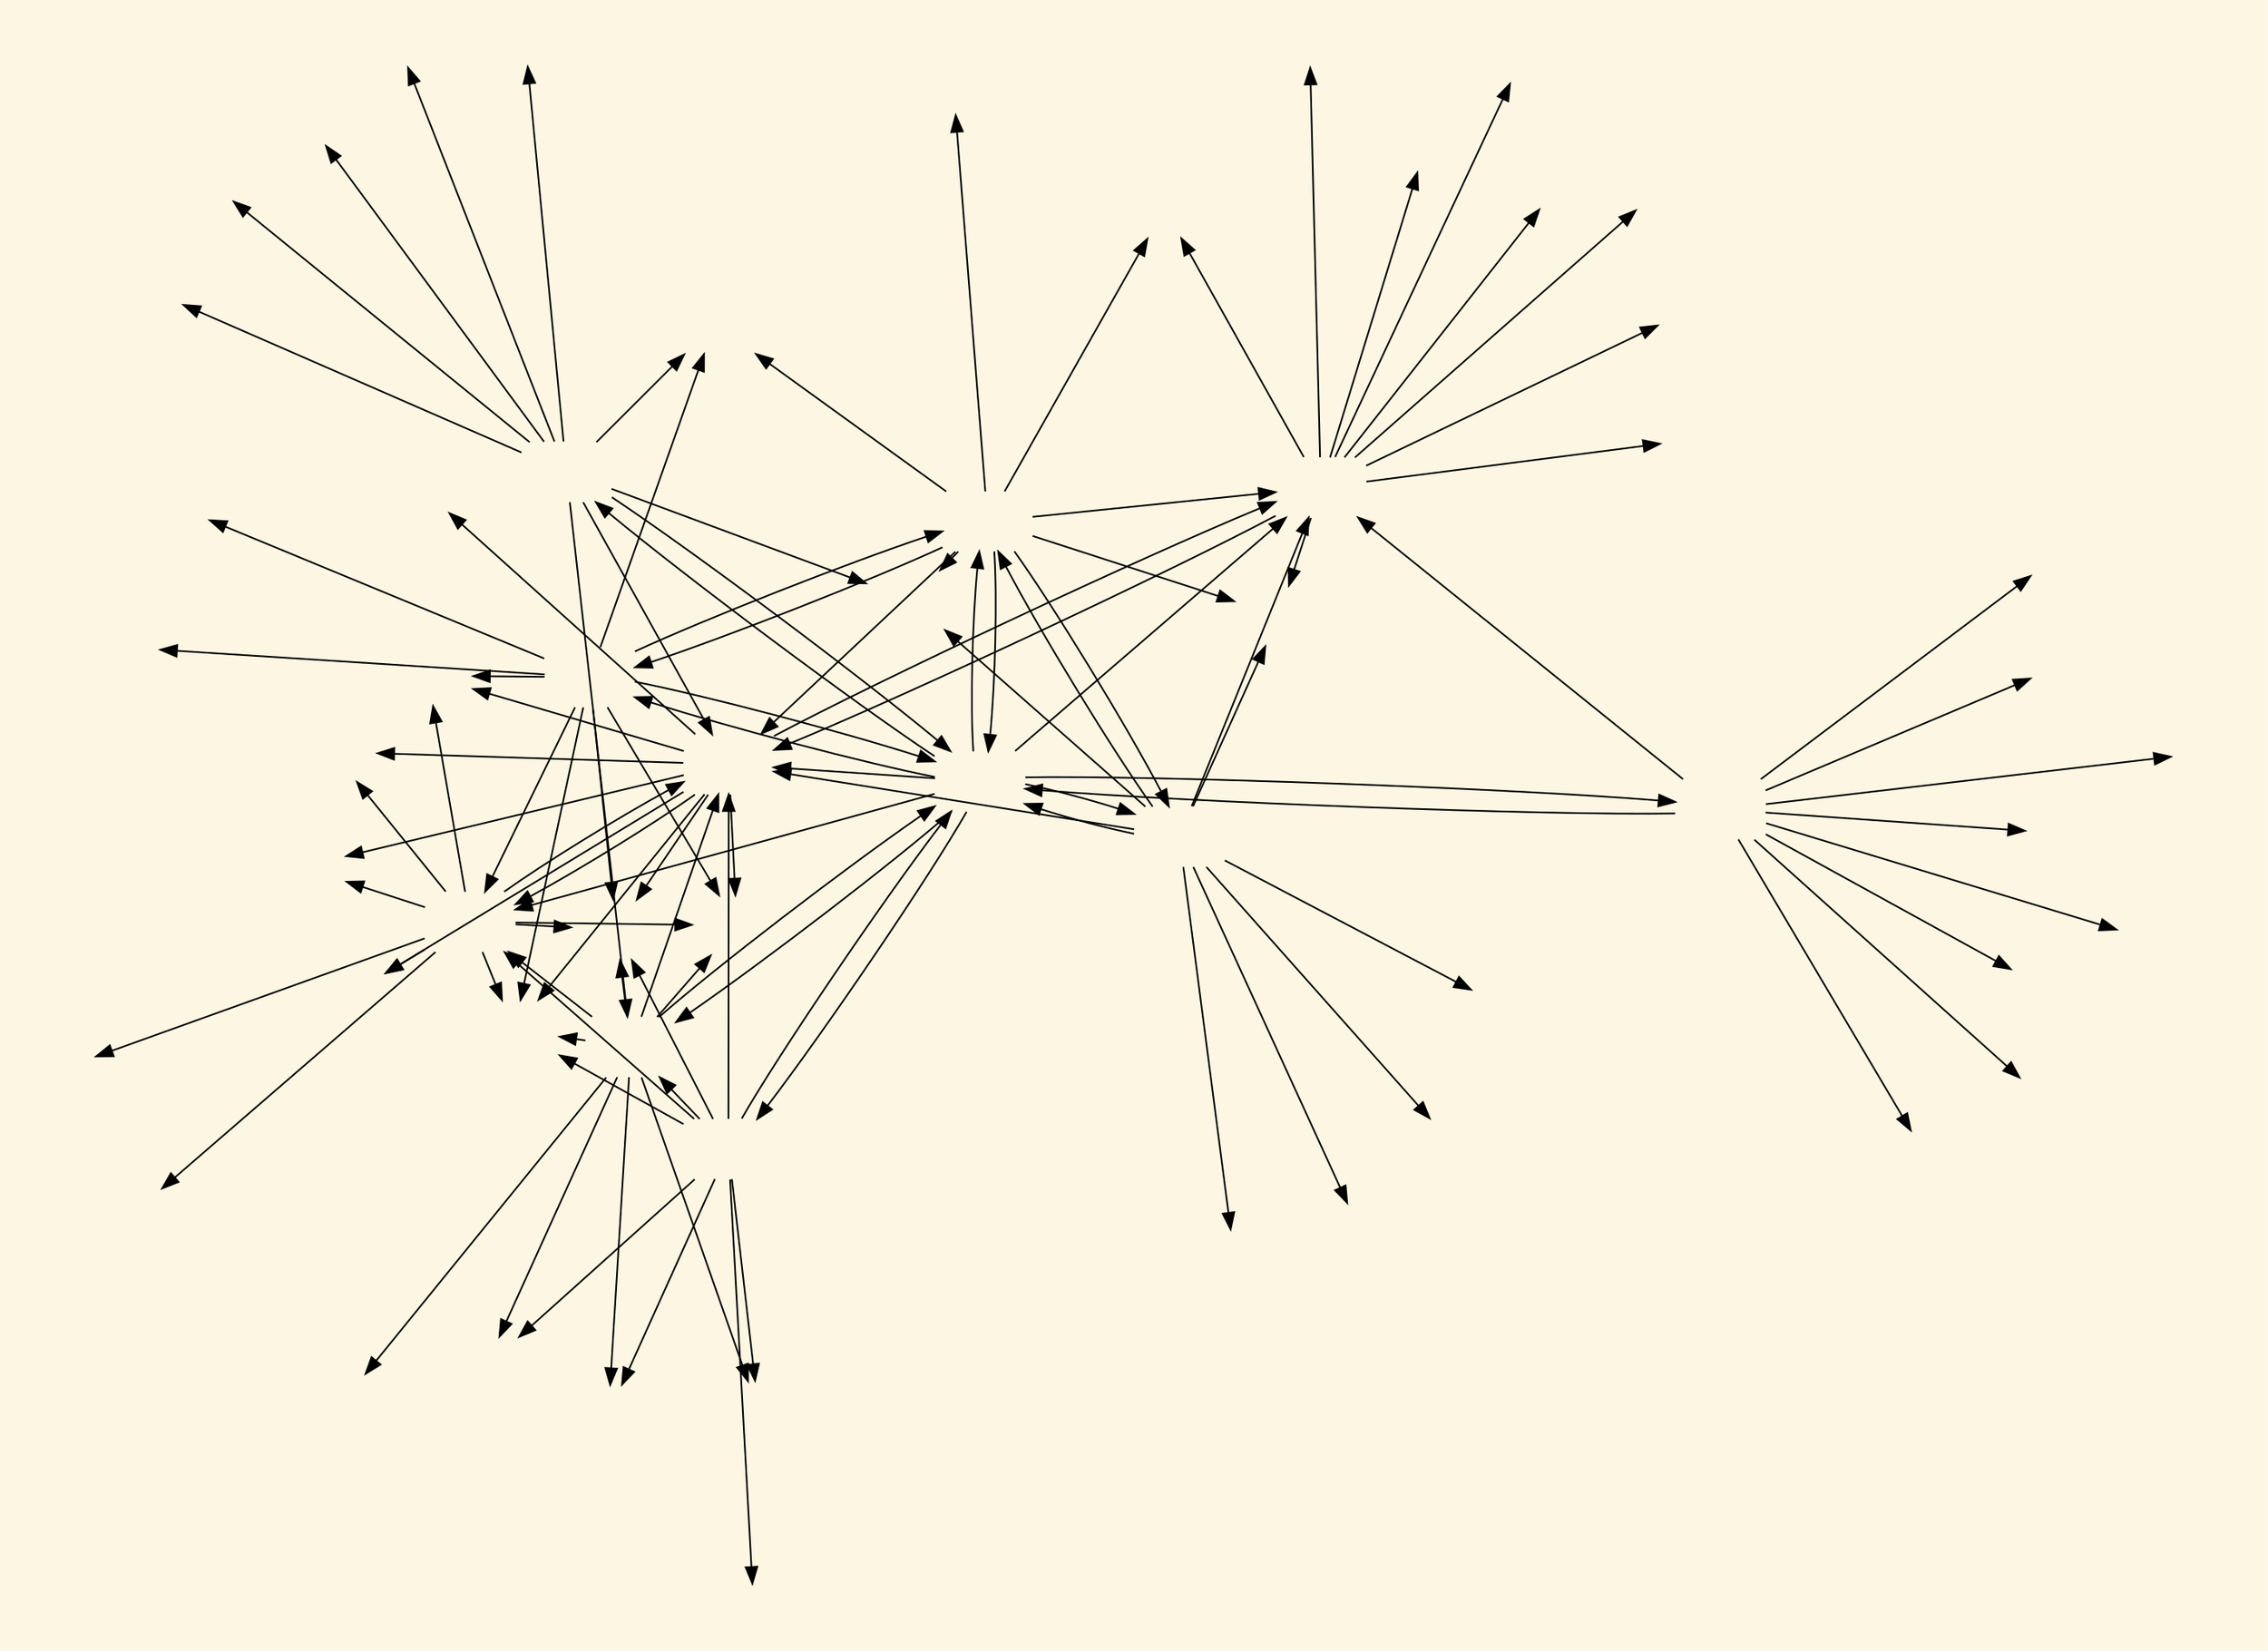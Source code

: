 digraph AmazonRelations {
  graph [
    rankdir = LR,
    layout = fdp,
    bgcolor="#fdf6e3",
  ]

  node [
    shape=none,
    label="",
  ]

  "一人を楽しむソロキャンプのすすめ 〜もう一歩先の旅に出かけよう〜"[image="images/B06XFVQHW1.jpg" URL="https://www.amazon.co.jp/%E4%B8%80%E4%BA%BA%E3%82%92%E6%A5%BD%E3%81%97%E3%82%80%E3%82%BD%E3%83%AD%E3%82%AD%E3%83%A3%E3%83%B3%E3%83%97%E3%81%AE%E3%81%99%E3%81%99%E3%82%81-%E3%80%9C%E3%82%82%E3%81%86%E4%B8%80%E6%AD%A9%E5%85%88%E3%81%AE%E6%97%85%E3%81%AB%E5%87%BA%E3%81%8B%E3%81%91%E3%82%88%E3%81%86%E3%80%9C-%E5%A0%80%E7%94%B0-%E8%B2%B4%E4%B9%8B-ebook/dp/B06XFVQHW1?SubscriptionId=AKIAJLRAJ7YLUBVRNWBA&amp;tag=namaraiicom-22&amp;linkCode=xm2&amp;camp=2025&amp;creative=165953&amp;creativeASIN=B06XFVQHW1"];
"１００％ムックシリーズ はじめてのキャンプ for Beginners"[image="images/B07BDGP848.jpg" URL="https://www.amazon.co.jp/%EF%BC%91%EF%BC%90%EF%BC%90%EF%BC%85%E3%83%A0%E3%83%83%E3%82%AF%E3%82%B7%E3%83%AA%E3%83%BC%E3%82%BA-%E3%81%AF%E3%81%98%E3%82%81%E3%81%A6%E3%81%AE%E3%82%AD%E3%83%A3%E3%83%B3%E3%83%97-Beginners-%E6%99%8B%E9%81%8A%E8%88%8E-ebook/dp/B07BDGP848?SubscriptionId=AKIAJLRAJ7YLUBVRNWBA&amp;tag=namaraiicom-22&amp;linkCode=xm2&amp;camp=2025&amp;creative=165953&amp;creativeASIN=B07BDGP848"];
"キャンプの基本がすべてわかる本[雑誌] エイ出版社のアウトドアムック"[image="images/B00QTAKRIA.jpg" URL="https://www.amazon.co.jp/%E3%82%AD%E3%83%A3%E3%83%B3%E3%83%97%E3%81%AE%E5%9F%BA%E6%9C%AC%E3%81%8C%E3%81%99%E3%81%B9%E3%81%A6%E3%82%8F%E3%81%8B%E3%82%8B%E6%9C%AC-%E9%9B%91%E8%AA%8C-%E3%82%A8%E3%82%A4%E5%87%BA%E7%89%88%E7%A4%BE%E3%81%AE%E3%82%A2%E3%82%A6%E3%83%88%E3%83%89%E3%82%A2%E3%83%A0%E3%83%83%E3%82%AF-%E5%92%8C%E7%94%B0-%E7%BE%A9%E5%BC%A5-ebook/dp/B00QTAKRIA?SubscriptionId=AKIAJLRAJ7YLUBVRNWBA&amp;tag=namaraiicom-22&amp;linkCode=xm2&amp;camp=2025&amp;creative=165953&amp;creativeASIN=B00QTAKRIA"];
"ゆるキャン△ ６巻【Amazon.co.jp限定描き下ろし特典付】 (まんがタイムKRコミックス)"[image="images/B079Z26XPD.jpg" URL="https://www.amazon.co.jp/%E3%82%86%E3%82%8B%E3%82%AD%E3%83%A3%E3%83%B3%E2%96%B3-%EF%BC%96%E5%B7%BB%E3%80%90Amazon-co-jp%E9%99%90%E5%AE%9A%E6%8F%8F%E3%81%8D%E4%B8%8B%E3%82%8D%E3%81%97%E7%89%B9%E5%85%B8%E4%BB%98%E3%80%91-%E3%81%BE%E3%82%93%E3%81%8C%E3%82%BF%E3%82%A4%E3%83%A0KR%E3%82%B3%E3%83%9F%E3%83%83%E3%82%AF%E3%82%B9-%E3%81%82%EF%BD%86%E3%82%8D-ebook/dp/B079Z26XPD?SubscriptionId=AKIAJLRAJ7YLUBVRNWBA&amp;tag=namaraiicom-22&amp;linkCode=xm2&amp;camp=2025&amp;creative=165953&amp;creativeASIN=B079Z26XPD"];
"別冊PEAKS　ソロトレッキングの山道具［雑誌］ エイムック"[image="images/B06XKBS37D.jpg" URL="https://www.amazon.co.jp/%E5%88%A5%E5%86%8APEAKS-%E3%82%BD%E3%83%AD%E3%83%88%E3%83%AC%E3%83%83%E3%82%AD%E3%83%B3%E3%82%B0%E3%81%AE%E5%B1%B1%E9%81%93%E5%85%B7%EF%BC%BB%E9%9B%91%E8%AA%8C%EF%BC%BD-%E3%82%A8%E3%82%A4%E3%83%A0%E3%83%83%E3%82%AF-PEAKS-%E7%B7%A8%E9%9B%86%E9%83%A8-ebook/dp/B06XKBS37D?SubscriptionId=AKIAJLRAJ7YLUBVRNWBA&amp;tag=namaraiicom-22&amp;linkCode=xm2&amp;camp=2025&amp;creative=165953&amp;creativeASIN=B06XKBS37D"];
"CAMP LIFE Spring Issue 2018"[image="images/B07C6MKJC3.jpg" URL="https://www.amazon.co.jp/CAMP-LIFE-Spring-Issue-2018-ebook/dp/B07C6MKJC3?SubscriptionId=AKIAJLRAJ7YLUBVRNWBA&amp;tag=namaraiicom-22&amp;linkCode=xm2&amp;camp=2025&amp;creative=165953&amp;creativeASIN=B07C6MKJC3"];
"１００％ムックシリーズ はじめてのキャンプ for Beginners 2018～19"[image="images/B07BVHGTBS.jpg" URL="https://www.amazon.co.jp/%EF%BC%91%EF%BC%90%EF%BC%90%EF%BC%85%E3%83%A0%E3%83%83%E3%82%AF%E3%82%B7%E3%83%AA%E3%83%BC%E3%82%BA-%E3%81%AF%E3%81%98%E3%82%81%E3%81%A6%E3%81%AE%E3%82%AD%E3%83%A3%E3%83%B3%E3%83%97-Beginners-2018%EF%BD%9E19-%E6%99%8B%E9%81%8A%E8%88%8E-ebook/dp/B07BVHGTBS?SubscriptionId=AKIAJLRAJ7YLUBVRNWBA&amp;tag=namaraiicom-22&amp;linkCode=xm2&amp;camp=2025&amp;creative=165953&amp;creativeASIN=B07BVHGTBS"];
"バイホットドッグプレス たまには家族とはなれてソロキャンプ 2016年10/28号 [雑誌] ｂｙ　Ｈｏｔ－Ｄｏｇ　ＰＲＥＳＳ"[image="images/B01MDRCLRN.jpg" URL="https://www.amazon.co.jp/%E3%83%90%E3%82%A4%E3%83%9B%E3%83%83%E3%83%88%E3%83%89%E3%83%83%E3%82%B0%E3%83%97%E3%83%AC%E3%82%B9-%E3%81%9F%E3%81%BE%E3%81%AB%E3%81%AF%E5%AE%B6%E6%97%8F%E3%81%A8%E3%81%AF%E3%81%AA%E3%82%8C%E3%81%A6%E3%82%BD%E3%83%AD%E3%82%AD%E3%83%A3%E3%83%B3%E3%83%97-2016%E5%B9%B410-28%E5%8F%B7-%EF%BD%82%EF%BD%99-%EF%BC%A8%EF%BD%8F%EF%BD%94%EF%BC%8D%EF%BC%A4%EF%BD%8F%EF%BD%87-%EF%BC%B0%EF%BC%B2%EF%BC%A5%EF%BC%B3%EF%BC%B3-ebook/dp/B01MDRCLRN?SubscriptionId=AKIAJLRAJ7YLUBVRNWBA&amp;tag=namaraiicom-22&amp;linkCode=xm2&amp;camp=2025&amp;creative=165953&amp;creativeASIN=B01MDRCLRN"];
"CAMP LIFE Autumn Issue 2017"[image="images/B075K69XX8.jpg" URL="https://www.amazon.co.jp/CAMP-LIFE-Autumn-Issue-2017-ebook/dp/B075K69XX8?SubscriptionId=AKIAJLRAJ7YLUBVRNWBA&amp;tag=namaraiicom-22&amp;linkCode=xm2&amp;camp=2025&amp;creative=165953&amp;creativeASIN=B075K69XX8"];
"山と食欲と私　7巻 (バンチコミックス)"[image="images/B07BVFQDW4.jpg" URL="https://www.amazon.co.jp/%E5%B1%B1%E3%81%A8%E9%A3%9F%E6%AC%B2%E3%81%A8%E7%A7%81-7%E5%B7%BB-%E3%83%90%E3%83%B3%E3%83%81%E3%82%B3%E3%83%9F%E3%83%83%E3%82%AF%E3%82%B9-%E4%BF%A1%E6%BF%83%E5%B7%9D%E6%97%A5%E5%87%BA%E9%9B%84-ebook/dp/B07BVFQDW4?SubscriptionId=AKIAJLRAJ7YLUBVRNWBA&amp;tag=namaraiicom-22&amp;linkCode=xm2&amp;camp=2025&amp;creative=165953&amp;creativeASIN=B07BVFQDW4"];
"ゆるキャン△　５巻 (まんがタイムKRコミックス)"[image="images/B077QK42BP.jpg" URL="https://www.amazon.co.jp/%E3%82%86%E3%82%8B%E3%82%AD%E3%83%A3%E3%83%B3%E2%96%B3-%EF%BC%95%E5%B7%BB-%E3%81%BE%E3%82%93%E3%81%8C%E3%82%BF%E3%82%A4%E3%83%A0KR%E3%82%B3%E3%83%9F%E3%83%83%E3%82%AF%E3%82%B9-%E3%81%82%EF%BD%86%E3%82%8D-ebook/dp/B077QK42BP?SubscriptionId=AKIAJLRAJ7YLUBVRNWBA&amp;tag=namaraiicom-22&amp;linkCode=xm2&amp;camp=2025&amp;creative=165953&amp;creativeASIN=B077QK42BP"];
"ランドネ 2018年5月号 No.99［雑誌］"[image="images/B0777HFXZN.jpg" URL="https://www.amazon.co.jp/%E3%83%A9%E3%83%B3%E3%83%89%E3%83%8D-2018%E5%B9%B45%E6%9C%88%E5%8F%B7-No-99%EF%BC%BB%E9%9B%91%E8%AA%8C%EF%BC%BD-%E3%83%A9%E3%83%B3%E3%83%89%E3%83%8D%E7%B7%A8%E9%9B%86%E9%83%A8-ebook/dp/B0777HFXZN?SubscriptionId=AKIAJLRAJ7YLUBVRNWBA&amp;tag=namaraiicom-22&amp;linkCode=xm2&amp;camp=2025&amp;creative=165953&amp;creativeASIN=B0777HFXZN"];
"ガルヴィ 2018年4月号 [雑誌]"[image="images/B07B8Q9L1J.jpg" URL="https://www.amazon.co.jp/%E3%82%AC%E3%83%AB%E3%83%B4%E3%82%A3-2018%E5%B9%B44%E6%9C%88%E5%8F%B7-%E9%9B%91%E8%AA%8C-%E5%AE%9F%E6%A5%AD%E4%B9%8B%E6%97%A5%E6%9C%AC%E7%A4%BE-ebook/dp/B07B8Q9L1J?SubscriptionId=AKIAJLRAJ7YLUBVRNWBA&amp;tag=namaraiicom-22&amp;linkCode=xm2&amp;camp=2025&amp;creative=165953&amp;creativeASIN=B07B8Q9L1J"];
"ガルヴィ 2018年 2月3月合併号 [雑誌]"[image="images/B078NMCYBN.jpg" URL="https://www.amazon.co.jp/%E3%82%AC%E3%83%AB%E3%83%B4%E3%82%A3-2018%E5%B9%B4-2%E6%9C%883%E6%9C%88%E5%90%88%E4%BD%B5%E5%8F%B7-%E9%9B%91%E8%AA%8C-%E5%AE%9F%E6%A5%AD%E4%B9%8B%E6%97%A5%E6%9C%AC%E7%A4%BE-ebook/dp/B078NMCYBN?SubscriptionId=AKIAJLRAJ7YLUBVRNWBA&amp;tag=namaraiicom-22&amp;linkCode=xm2&amp;camp=2025&amp;creative=165953&amp;creativeASIN=B078NMCYBN"];
"ゆるキャン△　４巻 (まんがタイムKRコミックス)"[image="images/B0739T7ZFD.jpg" URL="https://www.amazon.co.jp/%E3%82%86%E3%82%8B%E3%82%AD%E3%83%A3%E3%83%B3%E2%96%B3-%EF%BC%94%E5%B7%BB-%E3%81%BE%E3%82%93%E3%81%8C%E3%82%BF%E3%82%A4%E3%83%A0KR%E3%82%B3%E3%83%9F%E3%83%83%E3%82%AF%E3%82%B9-%E3%81%82%EF%BD%86%E3%82%8D-ebook/dp/B0739T7ZFD?SubscriptionId=AKIAJLRAJ7YLUBVRNWBA&amp;tag=namaraiicom-22&amp;linkCode=xm2&amp;camp=2025&amp;creative=165953&amp;creativeASIN=B0739T7ZFD"];
"ゆるキャン△　２巻 (まんがタイムKRコミックス)"[image="images/B01I3CQUE6.jpg" URL="https://www.amazon.co.jp/%E3%82%86%E3%82%8B%E3%82%AD%E3%83%A3%E3%83%B3%E2%96%B3-%EF%BC%92%E5%B7%BB-%E3%81%BE%E3%82%93%E3%81%8C%E3%82%BF%E3%82%A4%E3%83%A0KR%E3%82%B3%E3%83%9F%E3%83%83%E3%82%AF%E3%82%B9-%E3%81%82%EF%BD%86%E3%82%8D-ebook/dp/B01I3CQUE6?SubscriptionId=AKIAJLRAJ7YLUBVRNWBA&amp;tag=namaraiicom-22&amp;linkCode=xm2&amp;camp=2025&amp;creative=165953&amp;creativeASIN=B01I3CQUE6"];
"ゆるキャン△　３巻 (まんがタイムKRコミックス)"[image="images/B01MR987AE.jpg" URL="https://www.amazon.co.jp/%E3%82%86%E3%82%8B%E3%82%AD%E3%83%A3%E3%83%B3%E2%96%B3-%EF%BC%93%E5%B7%BB-%E3%81%BE%E3%82%93%E3%81%8C%E3%82%BF%E3%82%A4%E3%83%A0KR%E3%82%B3%E3%83%9F%E3%83%83%E3%82%AF%E3%82%B9-%E3%81%82%EF%BD%86%E3%82%8D-ebook/dp/B01MR987AE?SubscriptionId=AKIAJLRAJ7YLUBVRNWBA&amp;tag=namaraiicom-22&amp;linkCode=xm2&amp;camp=2025&amp;creative=165953&amp;creativeASIN=B01MR987AE"];
"これで差がつくオートキャンプのワザ110 (るるぶDo!)"[image="images/B00M93HNAQ.jpg" URL="https://www.amazon.co.jp/%E3%81%93%E3%82%8C%E3%81%A7%E5%B7%AE%E3%81%8C%E3%81%A4%E3%81%8F%E3%82%AA%E3%83%BC%E3%83%88%E3%82%AD%E3%83%A3%E3%83%B3%E3%83%97%E3%81%AE%E3%83%AF%E3%82%B6110-%E3%82%8B%E3%82%8B%E3%81%B6Do-%E3%83%A9%E3%82%A4%E3%83%95%E3%83%97%E3%83%A9%E3%83%B3%E3%83%8B%E3%83%B3%E3%82%B0-ebook/dp/B00M93HNAQ?SubscriptionId=AKIAJLRAJ7YLUBVRNWBA&amp;tag=namaraiicom-22&amp;linkCode=xm2&amp;camp=2025&amp;creative=165953&amp;creativeASIN=B00M93HNAQ"];
"キャンプ for Beginners 最新版 100%ムック (MONOQLO)"[image="images/B01264W1MC.jpg" URL="https://www.amazon.co.jp/%E3%82%AD%E3%83%A3%E3%83%B3%E3%83%97-Beginners-%E6%9C%80%E6%96%B0%E7%89%88-100%25%E3%83%A0%E3%83%83%E3%82%AF-MONOQLO-ebook/dp/B01264W1MC?SubscriptionId=AKIAJLRAJ7YLUBVRNWBA&amp;tag=namaraiicom-22&amp;linkCode=xm2&amp;camp=2025&amp;creative=165953&amp;creativeASIN=B01264W1MC"];
"ゆるキャン△　１巻 (まんがタイムKRコミックス)"[image="images/B01853H0C4.jpg" URL="https://www.amazon.co.jp/%E3%82%86%E3%82%8B%E3%82%AD%E3%83%A3%E3%83%B3%E2%96%B3-%EF%BC%91%E5%B7%BB-%E3%81%BE%E3%82%93%E3%81%8C%E3%82%BF%E3%82%A4%E3%83%A0KR%E3%82%B3%E3%83%9F%E3%83%83%E3%82%AF%E3%82%B9-%E3%81%82%EF%BD%86%E3%82%8D-ebook/dp/B01853H0C4?SubscriptionId=AKIAJLRAJ7YLUBVRNWBA&amp;tag=namaraiicom-22&amp;linkCode=xm2&amp;camp=2025&amp;creative=165953&amp;creativeASIN=B01853H0C4"];
"ふらいんぐうぃっち（４） (週刊少年マガジンコミックス)"[image="images/B01CE2E1M4.jpg" URL="https://www.amazon.co.jp/%E3%81%B5%E3%82%89%E3%81%84%E3%82%93%E3%81%90%E3%81%86%E3%81%83%E3%81%A3%E3%81%A1%EF%BC%88%EF%BC%94%EF%BC%89-%E9%80%B1%E5%88%8A%E5%B0%91%E5%B9%B4%E3%83%9E%E3%82%AC%E3%82%B8%E3%83%B3%E3%82%B3%E3%83%9F%E3%83%83%E3%82%AF%E3%82%B9-%E7%9F%B3%E5%A1%9A%E5%8D%83%E5%B0%8B-ebook/dp/B01CE2E1M4?SubscriptionId=AKIAJLRAJ7YLUBVRNWBA&amp;tag=namaraiicom-22&amp;linkCode=xm2&amp;camp=2025&amp;creative=165953&amp;creativeASIN=B01CE2E1M4"];
"ふらいんぐうぃっち（５） (週刊少年マガジンコミックス)"[image="images/B01M29KN3M.jpg" URL="https://www.amazon.co.jp/%E3%81%B5%E3%82%89%E3%81%84%E3%82%93%E3%81%90%E3%81%86%E3%81%83%E3%81%A3%E3%81%A1%EF%BC%88%EF%BC%95%EF%BC%89-%E9%80%B1%E5%88%8A%E5%B0%91%E5%B9%B4%E3%83%9E%E3%82%AC%E3%82%B8%E3%83%B3%E3%82%B3%E3%83%9F%E3%83%83%E3%82%AF%E3%82%B9-%E7%9F%B3%E5%A1%9A%E5%8D%83%E5%B0%8B-ebook/dp/B01M29KN3M?SubscriptionId=AKIAJLRAJ7YLUBVRNWBA&amp;tag=namaraiicom-22&amp;linkCode=xm2&amp;camp=2025&amp;creative=165953&amp;creativeASIN=B01M29KN3M"];
"少女終末旅行　6巻（完） (バンチコミックス)"[image="images/B07B4W9ZYD.jpg" URL="https://www.amazon.co.jp/%E5%B0%91%E5%A5%B3%E7%B5%82%E6%9C%AB%E6%97%85%E8%A1%8C-6%E5%B7%BB%EF%BC%88%E5%AE%8C%EF%BC%89-%E3%83%90%E3%83%B3%E3%83%81%E3%82%B3%E3%83%9F%E3%83%83%E3%82%AF%E3%82%B9-%E3%81%A4%E3%81%8F%E3%81%BF%E3%81%9A-ebook/dp/B07B4W9ZYD?SubscriptionId=AKIAJLRAJ7YLUBVRNWBA&amp;tag=namaraiicom-22&amp;linkCode=xm2&amp;camp=2025&amp;creative=165953&amp;creativeASIN=B07B4W9ZYD"];
"ふらいんぐうぃっち（２） (週刊少年マガジンコミックス)"[image="images/B00KQCZW3M.jpg" URL="https://www.amazon.co.jp/%E3%81%B5%E3%82%89%E3%81%84%E3%82%93%E3%81%90%E3%81%86%E3%81%83%E3%81%A3%E3%81%A1%EF%BC%88%EF%BC%92%EF%BC%89-%E9%80%B1%E5%88%8A%E5%B0%91%E5%B9%B4%E3%83%9E%E3%82%AC%E3%82%B8%E3%83%B3%E3%82%B3%E3%83%9F%E3%83%83%E3%82%AF%E3%82%B9-%E7%9F%B3%E5%A1%9A%E5%8D%83%E5%B0%8B-ebook/dp/B00KQCZW3M?SubscriptionId=AKIAJLRAJ7YLUBVRNWBA&amp;tag=namaraiicom-22&amp;linkCode=xm2&amp;camp=2025&amp;creative=165953&amp;creativeASIN=B00KQCZW3M"];
"PEAKSアーカイブ ソロトレッキング［雑誌］ エイムック"[image="images/B079WRC8SJ.jpg" URL="https://www.amazon.co.jp/PEAKS%E3%82%A2%E3%83%BC%E3%82%AB%E3%82%A4%E3%83%96-%E3%82%BD%E3%83%AD%E3%83%88%E3%83%AC%E3%83%83%E3%82%AD%E3%83%B3%E3%82%B0%EF%BC%BB%E9%9B%91%E8%AA%8C%EF%BC%BD-%E3%82%A8%E3%82%A4%E3%83%A0%E3%83%83%E3%82%AF-PEAKS-%E7%B7%A8%E9%9B%86%E9%83%A8-ebook/dp/B079WRC8SJ?SubscriptionId=AKIAJLRAJ7YLUBVRNWBA&amp;tag=namaraiicom-22&amp;linkCode=xm2&amp;camp=2025&amp;creative=165953&amp;creativeASIN=B079WRC8SJ"];
"PEAKS（ピークス）2018年4月号 No.101［雑誌］"[image="images/B0777L4NYB.jpg" URL="https://www.amazon.co.jp/PEAKS%EF%BC%88%E3%83%94%E3%83%BC%E3%82%AF%E3%82%B9%EF%BC%892018%E5%B9%B44%E6%9C%88%E5%8F%B7-No-101%EF%BC%BB%E9%9B%91%E8%AA%8C%EF%BC%BD-PEAKS-%E7%B7%A8%E9%9B%86%E9%83%A8-ebook/dp/B0777L4NYB?SubscriptionId=AKIAJLRAJ7YLUBVRNWBA&amp;tag=namaraiicom-22&amp;linkCode=xm2&amp;camp=2025&amp;creative=165953&amp;creativeASIN=B0777L4NYB"];
"PEAKS（ピークス）2017年4月号 No.89［雑誌］"[image="images/B01MRHPAFH.jpg" URL="https://www.amazon.co.jp/PEAKS%EF%BC%88%E3%83%94%E3%83%BC%E3%82%AF%E3%82%B9%EF%BC%892017%E5%B9%B44%E6%9C%88%E5%8F%B7-No-89%EF%BC%BB%E9%9B%91%E8%AA%8C%EF%BC%BD-PEAKS-%E7%B7%A8%E9%9B%86%E9%83%A8-ebook/dp/B01MRHPAFH?SubscriptionId=AKIAJLRAJ7YLUBVRNWBA&amp;tag=namaraiicom-22&amp;linkCode=xm2&amp;camp=2025&amp;creative=165953&amp;creativeASIN=B01MRHPAFH"];
"PEAKS特別編集 テント泊登山詳細ルートガイド［雑誌］ エイムック"[image="images/B07BVR58QD.jpg" URL="https://www.amazon.co.jp/PEAKS%E7%89%B9%E5%88%A5%E7%B7%A8%E9%9B%86-%E3%83%86%E3%83%B3%E3%83%88%E6%B3%8A%E7%99%BB%E5%B1%B1%E8%A9%B3%E7%B4%B0%E3%83%AB%E3%83%BC%E3%83%88%E3%82%AC%E3%82%A4%E3%83%89%EF%BC%BB%E9%9B%91%E8%AA%8C%EF%BC%BD-%E3%82%A8%E3%82%A4%E3%83%A0%E3%83%83%E3%82%AF-PEAKS-%E7%B7%A8%E9%9B%86%E9%83%A8-ebook/dp/B07BVR58QD?SubscriptionId=AKIAJLRAJ7YLUBVRNWBA&amp;tag=namaraiicom-22&amp;linkCode=xm2&amp;camp=2025&amp;creative=165953&amp;creativeASIN=B07BVR58QD"];
"BICYCLE PLUS (バイシクルプラス) Vol.23［雑誌］"[image="images/B07BNDDBM4.jpg" URL="https://www.amazon.co.jp/BICYCLE-PLUS-%E3%83%90%E3%82%A4%E3%82%B7%E3%82%AF%E3%83%AB%E3%83%97%E3%83%A9%E3%82%B9-Vol-23%EF%BC%BB%E9%9B%91%E8%AA%8C%EF%BC%BD-PLUS%E7%B7%A8%E9%9B%86%E9%83%A8-ebook/dp/B07BNDDBM4?SubscriptionId=AKIAJLRAJ7YLUBVRNWBA&amp;tag=namaraiicom-22&amp;linkCode=xm2&amp;camp=2025&amp;creative=165953&amp;creativeASIN=B07BNDDBM4"];
"PEAKS（ピークス）2017年5月号 No.90［雑誌］"[image="images/B01N3PSKPV.jpg" URL="https://www.amazon.co.jp/PEAKS%EF%BC%88%E3%83%94%E3%83%BC%E3%82%AF%E3%82%B9%EF%BC%892017%E5%B9%B45%E6%9C%88%E5%8F%B7-No-90%EF%BC%BB%E9%9B%91%E8%AA%8C%EF%BC%BD-PEAKS-%E7%B7%A8%E9%9B%86%E9%83%A8-ebook/dp/B01N3PSKPV?SubscriptionId=AKIAJLRAJ7YLUBVRNWBA&amp;tag=namaraiicom-22&amp;linkCode=xm2&amp;camp=2025&amp;creative=165953&amp;creativeASIN=B01N3PSKPV"];
"別冊PEAKS テント泊の山道具［雑誌］ エイ出版社のアウトドアムック"[image="images/B00UHR3T6S.jpg" URL="https://www.amazon.co.jp/%E5%88%A5%E5%86%8APEAKS-%E3%83%86%E3%83%B3%E3%83%88%E6%B3%8A%E3%81%AE%E5%B1%B1%E9%81%93%E5%85%B7%EF%BC%BB%E9%9B%91%E8%AA%8C%EF%BC%BD-%E3%82%A8%E3%82%A4%E5%87%BA%E7%89%88%E7%A4%BE%E3%81%AE%E3%82%A2%E3%82%A6%E3%83%88%E3%83%89%E3%82%A2%E3%83%A0%E3%83%83%E3%82%AF-PEAKS-%E7%B7%A8%E9%9B%86%E9%83%A8-ebook/dp/B00UHR3T6S?SubscriptionId=AKIAJLRAJ7YLUBVRNWBA&amp;tag=namaraiicom-22&amp;linkCode=xm2&amp;camp=2025&amp;creative=165953&amp;creativeASIN=B00UHR3T6S"];
"PEAKS（ピークス）2017年6月号 No.91［雑誌］"[image="images/B01N8P9OJB.jpg" URL="https://www.amazon.co.jp/PEAKS%EF%BC%88%E3%83%94%E3%83%BC%E3%82%AF%E3%82%B9%EF%BC%892017%E5%B9%B46%E6%9C%88%E5%8F%B7-No-91%EF%BC%BB%E9%9B%91%E8%AA%8C%EF%BC%BD-PEAKS-%E7%B7%A8%E9%9B%86%E9%83%A8-ebook/dp/B01N8P9OJB?SubscriptionId=AKIAJLRAJ7YLUBVRNWBA&amp;tag=namaraiicom-22&amp;linkCode=xm2&amp;camp=2025&amp;creative=165953&amp;creativeASIN=B01N8P9OJB"];
"ＤＩＹでキャンピングギアを作る本 (学研ムック)"[image="images/B07C1VFRW9.jpg" URL="https://www.amazon.co.jp/%EF%BC%A4%EF%BC%A9%EF%BC%B9%E3%81%A7%E3%82%AD%E3%83%A3%E3%83%B3%E3%83%94%E3%83%B3%E3%82%B0%E3%82%AE%E3%82%A2%E3%82%92%E4%BD%9C%E3%82%8B%E6%9C%AC-%E5%AD%A6%E7%A0%94%E3%83%A0%E3%83%83%E3%82%AF-%E3%83%89%E3%82%A5%E3%83%BC%E3%83%91%EF%BC%81%E7%B7%A8%E9%9B%86%E9%83%A8-ebook/dp/B07C1VFRW9?SubscriptionId=AKIAJLRAJ7YLUBVRNWBA&amp;tag=namaraiicom-22&amp;linkCode=xm2&amp;camp=2025&amp;creative=165953&amp;creativeASIN=B07C1VFRW9"];
"ヤマノススメ　15 (アース・スターコミックス)"[image="images/B07B9SRGRL.jpg" URL="https://www.amazon.co.jp/%E3%83%A4%E3%83%9E%E3%83%8E%E3%82%B9%E3%82%B9%E3%83%A1-15-%E3%82%A2%E3%83%BC%E3%82%B9%E3%83%BB%E3%82%B9%E3%82%BF%E3%83%BC%E3%82%B3%E3%83%9F%E3%83%83%E3%82%AF%E3%82%B9-%E3%81%97%E3%82%8D-ebook/dp/B07B9SRGRL?SubscriptionId=AKIAJLRAJ7YLUBVRNWBA&amp;tag=namaraiicom-22&amp;linkCode=xm2&amp;camp=2025&amp;creative=165953&amp;creativeASIN=B07B9SRGRL"];
"CAMP LIFE"[image="images/B01HNTKCIA.jpg" URL="https://www.amazon.co.jp/CAMP-LIFE-%E5%B1%B1%E3%81%A8%E6%BA%AA%E8%B0%B7%E7%A4%BE%E7%B7%A8-ebook/dp/B01HNTKCIA?SubscriptionId=AKIAJLRAJ7YLUBVRNWBA&amp;tag=namaraiicom-22&amp;linkCode=xm2&amp;camp=2025&amp;creative=165953&amp;creativeASIN=B01HNTKCIA"];
"CAMP LIFE 2017"[image="images/B06Y62C5YX.jpg" URL="https://www.amazon.co.jp/CAMP-LIFE-2017-%E5%B1%B1%E3%81%A8%E6%BA%AA%E8%B0%B7%E7%A4%BE%EF%BC%9D%E7%B7%A8-ebook/dp/B06Y62C5YX?SubscriptionId=AKIAJLRAJ7YLUBVRNWBA&amp;tag=namaraiicom-22&amp;linkCode=xm2&amp;camp=2025&amp;creative=165953&amp;creativeASIN=B06Y62C5YX"];
"山と食欲と私　6巻 (バンチコミックス)"[image="images/B077TPJYGT.jpg" URL="https://www.amazon.co.jp/%E5%B1%B1%E3%81%A8%E9%A3%9F%E6%AC%B2%E3%81%A8%E7%A7%81-6%E5%B7%BB-%E3%83%90%E3%83%B3%E3%83%81%E3%82%B3%E3%83%9F%E3%83%83%E3%82%AF%E3%82%B9-%E4%BF%A1%E6%BF%83%E5%B7%9D%E6%97%A5%E5%87%BA%E9%9B%84-ebook/dp/B077TPJYGT?SubscriptionId=AKIAJLRAJ7YLUBVRNWBA&amp;tag=namaraiicom-22&amp;linkCode=xm2&amp;camp=2025&amp;creative=165953&amp;creativeASIN=B077TPJYGT"];
"スノーピーク「好きなことだけ！」を仕事にする経営"[image="images/B00M1DQCXS.jpg" URL="https://www.amazon.co.jp/%E3%82%B9%E3%83%8E%E3%83%BC%E3%83%94%E3%83%BC%E3%82%AF%E3%80%8C%E5%A5%BD%E3%81%8D%E3%81%AA%E3%81%93%E3%81%A8%E3%81%A0%E3%81%91%EF%BC%81%E3%80%8D%E3%82%92%E4%BB%95%E4%BA%8B%E3%81%AB%E3%81%99%E3%82%8B%E7%B5%8C%E5%96%B6-%E5%B1%B1%E4%BA%95%E5%A4%AA-ebook/dp/B00M1DQCXS?SubscriptionId=AKIAJLRAJ7YLUBVRNWBA&amp;tag=namaraiicom-22&amp;linkCode=xm2&amp;camp=2025&amp;creative=165953&amp;creativeASIN=B00M1DQCXS"];
"ランドネアーカイブ　ワンバーナーで山ごはんBOOK［雑誌］ 別冊ランドネ"[image="images/B07B2QRPTK.jpg" URL="https://www.amazon.co.jp/%E3%83%A9%E3%83%B3%E3%83%89%E3%83%8D%E3%82%A2%E3%83%BC%E3%82%AB%E3%82%A4%E3%83%96-%E3%83%AF%E3%83%B3%E3%83%90%E3%83%BC%E3%83%8A%E3%83%BC%E3%81%A7%E5%B1%B1%E3%81%94%E3%81%AF%E3%82%93BOOK%EF%BC%BB%E9%9B%91%E8%AA%8C%EF%BC%BD-%E5%88%A5%E5%86%8A%E3%83%A9%E3%83%B3%E3%83%89%E3%83%8D-%E3%83%A9%E3%83%B3%E3%83%89%E3%83%8D%E7%B7%A8%E9%9B%86%E9%83%A8-ebook/dp/B07B2QRPTK?SubscriptionId=AKIAJLRAJ7YLUBVRNWBA&amp;tag=namaraiicom-22&amp;linkCode=xm2&amp;camp=2025&amp;creative=165953&amp;creativeASIN=B07B2QRPTK"];
"バイホットドッグプレス インテリアとしても使えるアウトドアグッズ！ 2017年8/25号 [雑誌] ｂｙ　Ｈｏｔ－Ｄｏｇ　ＰＲＥＳＳ"[image="images/B07528X1KZ.jpg" URL="https://www.amazon.co.jp/%E3%83%90%E3%82%A4%E3%83%9B%E3%83%83%E3%83%88%E3%83%89%E3%83%83%E3%82%B0%E3%83%97%E3%83%AC%E3%82%B9-%E3%82%A4%E3%83%B3%E3%83%86%E3%83%AA%E3%82%A2%E3%81%A8%E3%81%97%E3%81%A6%E3%82%82%E4%BD%BF%E3%81%88%E3%82%8B%E3%82%A2%E3%82%A6%E3%83%88%E3%83%89%E3%82%A2%E3%82%B0%E3%83%83%E3%82%BA%EF%BC%81-2017%E5%B9%B48-25%E5%8F%B7-%EF%BD%82%EF%BD%99-%EF%BC%A8%EF%BD%8F%EF%BD%94%EF%BC%8D%EF%BC%A4%EF%BD%8F%EF%BD%87-%EF%BC%B0%EF%BC%B2%EF%BC%A5%EF%BC%B3%EF%BC%B3-ebook/dp/B07528X1KZ?SubscriptionId=AKIAJLRAJ7YLUBVRNWBA&amp;tag=namaraiicom-22&amp;linkCode=xm2&amp;camp=2025&amp;creative=165953&amp;creativeASIN=B07528X1KZ"];
"Fielder vol.33 [雑誌]"[image="images/B0722YYSYW.jpg" URL="https://www.amazon.co.jp/Fielder-vol-33-%E9%9B%91%E8%AA%8C-%EF%BC%A6%EF%BD%89%EF%BD%85%EF%BD%8C%EF%BD%84%EF%BD%85%EF%BD%92%E7%B7%A8%E9%9B%86%E9%83%A8-ebook/dp/B0722YYSYW?SubscriptionId=AKIAJLRAJ7YLUBVRNWBA&amp;tag=namaraiicom-22&amp;linkCode=xm2&amp;camp=2025&amp;creative=165953&amp;creativeASIN=B0722YYSYW"];
"GO OUT特別編集 OUTDOOR GEAR BOOK Vol.2"[image="images/B00WVVTXHM.jpg" URL="https://www.amazon.co.jp/OUT%E7%89%B9%E5%88%A5%E7%B7%A8%E9%9B%86-OUTDOOR-GEAR-BOOK-Vol-2-ebook/dp/B00WVVTXHM?SubscriptionId=AKIAJLRAJ7YLUBVRNWBA&amp;tag=namaraiicom-22&amp;linkCode=xm2&amp;camp=2025&amp;creative=165953&amp;creativeASIN=B00WVVTXHM"];
"CarNeru(カーネル) vol.37 (2017-09-17) [雑誌]"[image="images/B074NY3Y2N.jpg" URL="https://www.amazon.co.jp/CarNeru-%E3%82%AB%E3%83%BC%E3%83%8D%E3%83%AB-vol-37-2017-09-17-%E9%9B%91%E8%AA%8C-ebook/dp/B074NY3Y2N?SubscriptionId=AKIAJLRAJ7YLUBVRNWBA&amp;tag=namaraiicom-22&amp;linkCode=xm2&amp;camp=2025&amp;creative=165953&amp;creativeASIN=B074NY3Y2N"];
"デジモノステーション 2017年 11月号 [雑誌]"[image="images/B075GHGN67.jpg" URL="https://www.amazon.co.jp/%E3%83%87%E3%82%B8%E3%83%A2%E3%83%8E%E3%82%B9%E3%83%86%E3%83%BC%E3%82%B7%E3%83%A7%E3%83%B3-2017%E5%B9%B4-11%E6%9C%88%E5%8F%B7-%E9%9B%91%E8%AA%8C-%E3%83%87%E3%82%B8%E3%83%A2%E3%83%8E%E3%82%B9%E3%83%86%E3%83%BC%E3%82%B7%E3%83%A7%E3%83%B3%E7%B7%A8%E9%9B%86%E9%83%A8-ebook/dp/B075GHGN67?SubscriptionId=AKIAJLRAJ7YLUBVRNWBA&amp;tag=namaraiicom-22&amp;linkCode=xm2&amp;camp=2025&amp;creative=165953&amp;creativeASIN=B075GHGN67"];
"焚き火の達人"[image="images/B071JXHV3K.jpg" URL="https://www.amazon.co.jp/%E7%84%9A%E3%81%8D%E7%81%AB%E3%81%AE%E9%81%94%E4%BA%BA-%E4%BC%8A%E6%BE%A4%E7%9B%B4%E4%BA%BA-ebook/dp/B071JXHV3K?SubscriptionId=AKIAJLRAJ7YLUBVRNWBA&amp;tag=namaraiicom-22&amp;linkCode=xm2&amp;camp=2025&amp;creative=165953&amp;creativeASIN=B071JXHV3K"];
"Fielder vol.36 [雑誌]"[image="images/B0777M9F1P.jpg" URL="https://www.amazon.co.jp/Fielder-vol-36-%E9%9B%91%E8%AA%8C-%EF%BC%A6%EF%BD%89%EF%BD%85%EF%BD%8C%EF%BD%84%EF%BD%85%EF%BD%92%E7%B7%A8%E9%9B%86%E9%83%A8-ebook/dp/B0777M9F1P?SubscriptionId=AKIAJLRAJ7YLUBVRNWBA&amp;tag=namaraiicom-22&amp;linkCode=xm2&amp;camp=2025&amp;creative=165953&amp;creativeASIN=B0777M9F1P"];
"ガルヴィ 2017年 12月1月合併号 [雑誌]"[image="images/B0777MCZ8L.jpg" URL="https://www.amazon.co.jp/%E3%82%AC%E3%83%AB%E3%83%B4%E3%82%A3-2017%E5%B9%B4-12%E6%9C%881%E6%9C%88%E5%90%88%E4%BD%B5%E5%8F%B7-%E9%9B%91%E8%AA%8C-%E5%AE%9F%E6%A5%AD%E4%B9%8B%E6%97%A5%E6%9C%AC%E7%A4%BE-ebook/dp/B0777MCZ8L?SubscriptionId=AKIAJLRAJ7YLUBVRNWBA&amp;tag=namaraiicom-22&amp;linkCode=xm2&amp;camp=2025&amp;creative=165953&amp;creativeASIN=B0777MCZ8L"];
"フライパンで山ごはん"[image="images/B01H6KOOT4.jpg" URL="https://www.amazon.co.jp/%E3%83%95%E3%83%A9%E3%82%A4%E3%83%91%E3%83%B3%E3%81%A7%E5%B1%B1%E3%81%94%E3%81%AF%E3%82%93-%E5%B1%B1%E3%81%A8%E6%BA%AA%E8%B0%B7%E7%A4%BE%E7%B7%A8-ebook/dp/B01H6KOOT4?SubscriptionId=AKIAJLRAJ7YLUBVRNWBA&amp;tag=namaraiicom-22&amp;linkCode=xm2&amp;camp=2025&amp;creative=165953&amp;creativeASIN=B01H6KOOT4"];
"山と食欲と私　5巻 (バンチコミックス)"[image="images/B073J57H22.jpg" URL="https://www.amazon.co.jp/%E5%B1%B1%E3%81%A8%E9%A3%9F%E6%AC%B2%E3%81%A8%E7%A7%81-5%E5%B7%BB-%E3%83%90%E3%83%B3%E3%83%81%E3%82%B3%E3%83%9F%E3%83%83%E3%82%AF%E3%82%B9-%E4%BF%A1%E6%BF%83%E5%B7%9D%E6%97%A5%E5%87%BA%E9%9B%84-ebook/dp/B073J57H22?SubscriptionId=AKIAJLRAJ7YLUBVRNWBA&amp;tag=namaraiicom-22&amp;linkCode=xm2&amp;camp=2025&amp;creative=165953&amp;creativeASIN=B073J57H22"];
"山と食欲と私　4巻 (バンチコミックス)"[image="images/B06XCDHGQK.jpg" URL="https://www.amazon.co.jp/%E5%B1%B1%E3%81%A8%E9%A3%9F%E6%AC%B2%E3%81%A8%E7%A7%81-4%E5%B7%BB-%E3%83%90%E3%83%B3%E3%83%81%E3%82%B3%E3%83%9F%E3%83%83%E3%82%AF%E3%82%B9-%E4%BF%A1%E6%BF%83%E5%B7%9D%E6%97%A5%E5%87%BA%E9%9B%84-ebook/dp/B06XCDHGQK?SubscriptionId=AKIAJLRAJ7YLUBVRNWBA&amp;tag=namaraiicom-22&amp;linkCode=xm2&amp;camp=2025&amp;creative=165953&amp;creativeASIN=B06XCDHGQK"];
"山と食欲と私　3巻 (バンチコミックス)"[image="images/B01MRFL5NP.jpg" URL="https://www.amazon.co.jp/%E5%B1%B1%E3%81%A8%E9%A3%9F%E6%AC%B2%E3%81%A8%E7%A7%81-3%E5%B7%BB-%E3%83%90%E3%83%B3%E3%83%81%E3%82%B3%E3%83%9F%E3%83%83%E3%82%AF%E3%82%B9-%E4%BF%A1%E6%BF%83%E5%B7%9D%E6%97%A5%E5%87%BA%E9%9B%84-ebook/dp/B01MRFL5NP?SubscriptionId=AKIAJLRAJ7YLUBVRNWBA&amp;tag=namaraiicom-22&amp;linkCode=xm2&amp;camp=2025&amp;creative=165953&amp;creativeASIN=B01MRFL5NP"];
"山と食欲と私　2巻 (バンチコミックス)"[image="images/B01J37V4Q4.jpg" URL="https://www.amazon.co.jp/%E5%B1%B1%E3%81%A8%E9%A3%9F%E6%AC%B2%E3%81%A8%E7%A7%81-2%E5%B7%BB-%E3%83%90%E3%83%B3%E3%83%81%E3%82%B3%E3%83%9F%E3%83%83%E3%82%AF%E3%82%B9-%E4%BF%A1%E6%BF%83%E5%B7%9D%E6%97%A5%E5%87%BA%E9%9B%84-ebook/dp/B01J37V4Q4?SubscriptionId=AKIAJLRAJ7YLUBVRNWBA&amp;tag=namaraiicom-22&amp;linkCode=xm2&amp;camp=2025&amp;creative=165953&amp;creativeASIN=B01J37V4Q4"];
"山と食欲と私　1巻 (バンチコミックス)"[image="images/B01DP2X6UU.jpg" URL="https://www.amazon.co.jp/%E5%B1%B1%E3%81%A8%E9%A3%9F%E6%AC%B2%E3%81%A8%E7%A7%81-1%E5%B7%BB-%E3%83%90%E3%83%B3%E3%83%81%E3%82%B3%E3%83%9F%E3%83%83%E3%82%AF%E3%82%B9-%E4%BF%A1%E6%BF%83%E5%B7%9D%E6%97%A5%E5%87%BA%E9%9B%84-ebook/dp/B01DP2X6UU?SubscriptionId=AKIAJLRAJ7YLUBVRNWBA&amp;tag=namaraiicom-22&amp;linkCode=xm2&amp;camp=2025&amp;creative=165953&amp;creativeASIN=B01DP2X6UU"];
"異世界居酒屋「のぶ」(6) (角川コミックス・エース)"[image="images/B07CGF7XRH.jpg" URL="https://www.amazon.co.jp/%E7%95%B0%E4%B8%96%E7%95%8C%E5%B1%85%E9%85%92%E5%B1%8B%E3%80%8C%E3%81%AE%E3%81%B6%E3%80%8D-6-%E8%A7%92%E5%B7%9D%E3%82%B3%E3%83%9F%E3%83%83%E3%82%AF%E3%82%B9%E3%83%BB%E3%82%A8%E3%83%BC%E3%82%B9-%E3%83%B4%E3%82%A1%E3%83%BC%E3%82%B8%E3%83%8B%E3%82%A2%E4%BA%8C%E7%AD%89%E5%85%B5-ebook/dp/B07CGF7XRH?SubscriptionId=AKIAJLRAJ7YLUBVRNWBA&amp;tag=namaraiicom-22&amp;linkCode=xm2&amp;camp=2025&amp;creative=165953&amp;creativeASIN=B07CGF7XRH"];
"ダンベル何キロ持てる？（４） (裏少年サンデーコミックス)"[image="images/B07BQPF5BB.jpg" URL="https://www.amazon.co.jp/%E3%83%80%E3%83%B3%E3%83%99%E3%83%AB%E4%BD%95%E3%82%AD%E3%83%AD%E6%8C%81%E3%81%A6%E3%82%8B%EF%BC%9F%EF%BC%88%EF%BC%94%EF%BC%89-%E8%A3%8F%E5%B0%91%E5%B9%B4%E3%82%B5%E3%83%B3%E3%83%87%E3%83%BC%E3%82%B3%E3%83%9F%E3%83%83%E3%82%AF%E3%82%B9-%E3%82%B5%E3%83%B3%E3%83%89%E3%83%AD%E3%83%93%E3%83%83%E3%83%81%E3%83%BB%E3%83%A4%E3%83%90%E5%AD%90-ebook/dp/B07BQPF5BB?SubscriptionId=AKIAJLRAJ7YLUBVRNWBA&amp;tag=namaraiicom-22&amp;linkCode=xm2&amp;camp=2025&amp;creative=165953&amp;creativeASIN=B07BQPF5BB"];
"ＮＥＷ　ＧＡＭＥ！　６巻 (まんがタイムKRコミックス)"[image="images/B071WP7MR4.jpg" URL="https://www.amazon.co.jp/%EF%BC%AE%EF%BC%A5%EF%BC%B7-%EF%BC%A7%EF%BC%A1%EF%BC%AD%EF%BC%A5%EF%BC%81-%EF%BC%96%E5%B7%BB-%E3%81%BE%E3%82%93%E3%81%8C%E3%82%BF%E3%82%A4%E3%83%A0KR%E3%82%B3%E3%83%9F%E3%83%83%E3%82%AF%E3%82%B9-%E5%BE%97%E8%83%BD%E6%AD%A3%E5%A4%AA%E9%83%8E-ebook/dp/B071WP7MR4?SubscriptionId=AKIAJLRAJ7YLUBVRNWBA&amp;tag=namaraiicom-22&amp;linkCode=xm2&amp;camp=2025&amp;creative=165953&amp;creativeASIN=B071WP7MR4"];
"ふらいんぐうぃっち（６） (週刊少年マガジンコミックス)"[image="images/B075651LQ2.jpg" URL="https://www.amazon.co.jp/%E3%81%B5%E3%82%89%E3%81%84%E3%82%93%E3%81%90%E3%81%86%E3%81%83%E3%81%A3%E3%81%A1%EF%BC%88%EF%BC%96%EF%BC%89-%E9%80%B1%E5%88%8A%E5%B0%91%E5%B9%B4%E3%83%9E%E3%82%AC%E3%82%B8%E3%83%B3%E3%82%B3%E3%83%9F%E3%83%83%E3%82%AF%E3%82%B9-%E7%9F%B3%E5%A1%9A%E5%8D%83%E5%B0%8B-ebook/dp/B075651LQ2?SubscriptionId=AKIAJLRAJ7YLUBVRNWBA&amp;tag=namaraiicom-22&amp;linkCode=xm2&amp;camp=2025&amp;creative=165953&amp;creativeASIN=B075651LQ2"];
  "一人を楽しむソロキャンプのすすめ 〜もう一歩先の旅に出かけよう〜" -> "１００％ムックシリーズ はじめてのキャンプ for Beginners";
"一人を楽しむソロキャンプのすすめ 〜もう一歩先の旅に出かけよう〜" -> "キャンプの基本がすべてわかる本[雑誌] エイ出版社のアウトドアムック";
"一人を楽しむソロキャンプのすすめ 〜もう一歩先の旅に出かけよう〜" -> "ゆるキャン△ ６巻【Amazon.co.jp限定描き下ろし特典付】 (まんがタイムKRコミックス)";
"一人を楽しむソロキャンプのすすめ 〜もう一歩先の旅に出かけよう〜" -> "別冊PEAKS　ソロトレッキングの山道具［雑誌］ エイムック";
"一人を楽しむソロキャンプのすすめ 〜もう一歩先の旅に出かけよう〜" -> "CAMP LIFE Spring Issue 2018";
"一人を楽しむソロキャンプのすすめ 〜もう一歩先の旅に出かけよう〜" -> "１００％ムックシリーズ はじめてのキャンプ for Beginners 2018～19";
"一人を楽しむソロキャンプのすすめ 〜もう一歩先の旅に出かけよう〜" -> "バイホットドッグプレス たまには家族とはなれてソロキャンプ 2016年10/28号 [雑誌] ｂｙ　Ｈｏｔ－Ｄｏｇ　ＰＲＥＳＳ";
"一人を楽しむソロキャンプのすすめ 〜もう一歩先の旅に出かけよう〜" -> "CAMP LIFE Autumn Issue 2017";
"一人を楽しむソロキャンプのすすめ 〜もう一歩先の旅に出かけよう〜" -> "山と食欲と私　7巻 (バンチコミックス)";
"一人を楽しむソロキャンプのすすめ 〜もう一歩先の旅に出かけよう〜" -> "ゆるキャン△　５巻 (まんがタイムKRコミックス)";
"１００％ムックシリーズ はじめてのキャンプ for Beginners" -> "ランドネ 2018年5月号 No.99［雑誌］";
"１００％ムックシリーズ はじめてのキャンプ for Beginners" -> "一人を楽しむソロキャンプのすすめ 〜もう一歩先の旅に出かけよう〜";
"１００％ムックシリーズ はじめてのキャンプ for Beginners" -> "ゆるキャン△ ６巻【Amazon.co.jp限定描き下ろし特典付】 (まんがタイムKRコミックス)";
"１００％ムックシリーズ はじめてのキャンプ for Beginners" -> "ガルヴィ 2018年4月号 [雑誌]";
"１００％ムックシリーズ はじめてのキャンプ for Beginners" -> "ゆるキャン△　５巻 (まんがタイムKRコミックス)";
"１００％ムックシリーズ はじめてのキャンプ for Beginners" -> "ガルヴィ 2018年 2月3月合併号 [雑誌]";
"１００％ムックシリーズ はじめてのキャンプ for Beginners" -> "ゆるキャン△　４巻 (まんがタイムKRコミックス)";
"１００％ムックシリーズ はじめてのキャンプ for Beginners" -> "ゆるキャン△　２巻 (まんがタイムKRコミックス)";
"１００％ムックシリーズ はじめてのキャンプ for Beginners" -> "ゆるキャン△　３巻 (まんがタイムKRコミックス)";
"１００％ムックシリーズ はじめてのキャンプ for Beginners" -> "これで差がつくオートキャンプのワザ110 (るるぶDo!)";
"キャンプの基本がすべてわかる本[雑誌] エイ出版社のアウトドアムック" -> "一人を楽しむソロキャンプのすすめ 〜もう一歩先の旅に出かけよう〜";
"キャンプの基本がすべてわかる本[雑誌] エイ出版社のアウトドアムック" -> "１００％ムックシリーズ はじめてのキャンプ for Beginners";
"キャンプの基本がすべてわかる本[雑誌] エイ出版社のアウトドアムック" -> "ゆるキャン△ ６巻【Amazon.co.jp限定描き下ろし特典付】 (まんがタイムKRコミックス)";
"キャンプの基本がすべてわかる本[雑誌] エイ出版社のアウトドアムック" -> "キャンプ for Beginners 最新版 100%ムック (MONOQLO)";
"キャンプの基本がすべてわかる本[雑誌] エイ出版社のアウトドアムック" -> "これで差がつくオートキャンプのワザ110 (るるぶDo!)";
"キャンプの基本がすべてわかる本[雑誌] エイ出版社のアウトドアムック" -> "ガルヴィ 2018年4月号 [雑誌]";
"キャンプの基本がすべてわかる本[雑誌] エイ出版社のアウトドアムック" -> "ゆるキャン△　５巻 (まんがタイムKRコミックス)";
"キャンプの基本がすべてわかる本[雑誌] エイ出版社のアウトドアムック" -> "ランドネ 2018年5月号 No.99［雑誌］";
"キャンプの基本がすべてわかる本[雑誌] エイ出版社のアウトドアムック" -> "ゆるキャン△　４巻 (まんがタイムKRコミックス)";
"キャンプの基本がすべてわかる本[雑誌] エイ出版社のアウトドアムック" -> "ゆるキャン△　２巻 (まんがタイムKRコミックス)";
"ゆるキャン△ ６巻【Amazon.co.jp限定描き下ろし特典付】 (まんがタイムKRコミックス)" -> "ゆるキャン△　５巻 (まんがタイムKRコミックス)";
"ゆるキャン△ ６巻【Amazon.co.jp限定描き下ろし特典付】 (まんがタイムKRコミックス)" -> "ゆるキャン△　４巻 (まんがタイムKRコミックス)";
"ゆるキャン△ ６巻【Amazon.co.jp限定描き下ろし特典付】 (まんがタイムKRコミックス)" -> "ゆるキャン△　３巻 (まんがタイムKRコミックス)";
"ゆるキャン△ ６巻【Amazon.co.jp限定描き下ろし特典付】 (まんがタイムKRコミックス)" -> "ゆるキャン△　２巻 (まんがタイムKRコミックス)";
"ゆるキャン△ ６巻【Amazon.co.jp限定描き下ろし特典付】 (まんがタイムKRコミックス)" -> "ゆるキャン△　１巻 (まんがタイムKRコミックス)";
"ゆるキャン△ ６巻【Amazon.co.jp限定描き下ろし特典付】 (まんがタイムKRコミックス)" -> "山と食欲と私　7巻 (バンチコミックス)";
"ゆるキャン△ ６巻【Amazon.co.jp限定描き下ろし特典付】 (まんがタイムKRコミックス)" -> "ふらいんぐうぃっち（４） (週刊少年マガジンコミックス)";
"ゆるキャン△ ６巻【Amazon.co.jp限定描き下ろし特典付】 (まんがタイムKRコミックス)" -> "ふらいんぐうぃっち（５） (週刊少年マガジンコミックス)";
"ゆるキャン△ ６巻【Amazon.co.jp限定描き下ろし特典付】 (まんがタイムKRコミックス)" -> "少女終末旅行　6巻（完） (バンチコミックス)";
"ゆるキャン△ ６巻【Amazon.co.jp限定描き下ろし特典付】 (まんがタイムKRコミックス)" -> "ふらいんぐうぃっち（２） (週刊少年マガジンコミックス)";
"別冊PEAKS　ソロトレッキングの山道具［雑誌］ エイムック" -> "PEAKSアーカイブ ソロトレッキング［雑誌］ エイムック";
"別冊PEAKS　ソロトレッキングの山道具［雑誌］ エイムック" -> "一人を楽しむソロキャンプのすすめ 〜もう一歩先の旅に出かけよう〜";
"別冊PEAKS　ソロトレッキングの山道具［雑誌］ エイムック" -> "PEAKS（ピークス）2018年4月号 No.101［雑誌］";
"別冊PEAKS　ソロトレッキングの山道具［雑誌］ エイムック" -> "PEAKS（ピークス）2017年4月号 No.89［雑誌］";
"別冊PEAKS　ソロトレッキングの山道具［雑誌］ エイムック" -> "山と食欲と私　7巻 (バンチコミックス)";
"別冊PEAKS　ソロトレッキングの山道具［雑誌］ エイムック" -> "PEAKS特別編集 テント泊登山詳細ルートガイド［雑誌］ エイムック";
"別冊PEAKS　ソロトレッキングの山道具［雑誌］ エイムック" -> "BICYCLE PLUS (バイシクルプラス) Vol.23［雑誌］";
"別冊PEAKS　ソロトレッキングの山道具［雑誌］ エイムック" -> "PEAKS（ピークス）2017年5月号 No.90［雑誌］";
"別冊PEAKS　ソロトレッキングの山道具［雑誌］ エイムック" -> "別冊PEAKS テント泊の山道具［雑誌］ エイ出版社のアウトドアムック";
"別冊PEAKS　ソロトレッキングの山道具［雑誌］ エイムック" -> "PEAKS（ピークス）2017年6月号 No.91［雑誌］";
"CAMP LIFE Spring Issue 2018" -> "１００％ムックシリーズ はじめてのキャンプ for Beginners 2018～19";
"CAMP LIFE Spring Issue 2018" -> "ＤＩＹでキャンピングギアを作る本 (学研ムック)";
"CAMP LIFE Spring Issue 2018" -> "山と食欲と私　7巻 (バンチコミックス)";
"CAMP LIFE Spring Issue 2018" -> "CAMP LIFE Autumn Issue 2017";
"CAMP LIFE Spring Issue 2018" -> "ゆるキャン△ ６巻【Amazon.co.jp限定描き下ろし特典付】 (まんがタイムKRコミックス)";
"CAMP LIFE Spring Issue 2018" -> "ヤマノススメ　15 (アース・スターコミックス)";
"CAMP LIFE Spring Issue 2018" -> "一人を楽しむソロキャンプのすすめ 〜もう一歩先の旅に出かけよう〜";
"CAMP LIFE Spring Issue 2018" -> "CAMP LIFE";
"CAMP LIFE Spring Issue 2018" -> "CAMP LIFE 2017";
"CAMP LIFE Spring Issue 2018" -> "山と食欲と私　6巻 (バンチコミックス)";
"１００％ムックシリーズ はじめてのキャンプ for Beginners 2018～19" -> "CAMP LIFE Spring Issue 2018";
"１００％ムックシリーズ はじめてのキャンプ for Beginners 2018～19" -> "一人を楽しむソロキャンプのすすめ 〜もう一歩先の旅に出かけよう〜";
"１００％ムックシリーズ はじめてのキャンプ for Beginners 2018～19" -> "ゆるキャン△　５巻 (まんがタイムKRコミックス)";
"１００％ムックシリーズ はじめてのキャンプ for Beginners 2018～19" -> "ゆるキャン△　１巻 (まんがタイムKRコミックス)";
"１００％ムックシリーズ はじめてのキャンプ for Beginners 2018～19" -> "ゆるキャン△　４巻 (まんがタイムKRコミックス)";
"１００％ムックシリーズ はじめてのキャンプ for Beginners 2018～19" -> "ゆるキャン△　３巻 (まんがタイムKRコミックス)";
"１００％ムックシリーズ はじめてのキャンプ for Beginners 2018～19" -> "ゆるキャン△　２巻 (まんがタイムKRコミックス)";
"１００％ムックシリーズ はじめてのキャンプ for Beginners 2018～19" -> "CAMP LIFE";
"１００％ムックシリーズ はじめてのキャンプ for Beginners 2018～19" -> "スノーピーク「好きなことだけ！」を仕事にする経営";
"１００％ムックシリーズ はじめてのキャンプ for Beginners 2018～19" -> "ランドネアーカイブ　ワンバーナーで山ごはんBOOK［雑誌］ 別冊ランドネ";
"バイホットドッグプレス たまには家族とはなれてソロキャンプ 2016年10/28号 [雑誌] ｂｙ　Ｈｏｔ－Ｄｏｇ　ＰＲＥＳＳ" -> "一人を楽しむソロキャンプのすすめ 〜もう一歩先の旅に出かけよう〜";
"バイホットドッグプレス たまには家族とはなれてソロキャンプ 2016年10/28号 [雑誌] ｂｙ　Ｈｏｔ－Ｄｏｇ　ＰＲＥＳＳ" -> "CAMP LIFE 2017";
"バイホットドッグプレス たまには家族とはなれてソロキャンプ 2016年10/28号 [雑誌] ｂｙ　Ｈｏｔ－Ｄｏｇ　ＰＲＥＳＳ" -> "バイホットドッグプレス インテリアとしても使えるアウトドアグッズ！ 2017年8/25号 [雑誌] ｂｙ　Ｈｏｔ－Ｄｏｇ　ＰＲＥＳＳ";
"バイホットドッグプレス たまには家族とはなれてソロキャンプ 2016年10/28号 [雑誌] ｂｙ　Ｈｏｔ－Ｄｏｇ　ＰＲＥＳＳ" -> "CAMP LIFE";
"バイホットドッグプレス たまには家族とはなれてソロキャンプ 2016年10/28号 [雑誌] ｂｙ　Ｈｏｔ－Ｄｏｇ　ＰＲＥＳＳ" -> "１００％ムックシリーズ はじめてのキャンプ for Beginners";
"バイホットドッグプレス たまには家族とはなれてソロキャンプ 2016年10/28号 [雑誌] ｂｙ　Ｈｏｔ－Ｄｏｇ　ＰＲＥＳＳ" -> "Fielder vol.33 [雑誌]";
"バイホットドッグプレス たまには家族とはなれてソロキャンプ 2016年10/28号 [雑誌] ｂｙ　Ｈｏｔ－Ｄｏｇ　ＰＲＥＳＳ" -> "GO OUT特別編集 OUTDOOR GEAR BOOK Vol.2";
"バイホットドッグプレス たまには家族とはなれてソロキャンプ 2016年10/28号 [雑誌] ｂｙ　Ｈｏｔ－Ｄｏｇ　ＰＲＥＳＳ" -> "ゆるキャン△ ６巻【Amazon.co.jp限定描き下ろし特典付】 (まんがタイムKRコミックス)";
"バイホットドッグプレス たまには家族とはなれてソロキャンプ 2016年10/28号 [雑誌] ｂｙ　Ｈｏｔ－Ｄｏｇ　ＰＲＥＳＳ" -> "CarNeru(カーネル) vol.37 (2017-09-17) [雑誌]";
"バイホットドッグプレス たまには家族とはなれてソロキャンプ 2016年10/28号 [雑誌] ｂｙ　Ｈｏｔ－Ｄｏｇ　ＰＲＥＳＳ" -> "デジモノステーション 2017年 11月号 [雑誌]";
"CAMP LIFE Autumn Issue 2017" -> "CAMP LIFE Spring Issue 2018";
"CAMP LIFE Autumn Issue 2017" -> "一人を楽しむソロキャンプのすすめ 〜もう一歩先の旅に出かけよう〜";
"CAMP LIFE Autumn Issue 2017" -> "焚き火の達人";
"CAMP LIFE Autumn Issue 2017" -> "山と食欲と私　7巻 (バンチコミックス)";
"CAMP LIFE Autumn Issue 2017" -> "ゆるキャン△ ６巻【Amazon.co.jp限定描き下ろし特典付】 (まんがタイムKRコミックス)";
"CAMP LIFE Autumn Issue 2017" -> "Fielder vol.36 [雑誌]";
"CAMP LIFE Autumn Issue 2017" -> "CAMP LIFE 2017";
"CAMP LIFE Autumn Issue 2017" -> "ガルヴィ 2017年 12月1月合併号 [雑誌]";
"CAMP LIFE Autumn Issue 2017" -> "フライパンで山ごはん";
"CAMP LIFE Autumn Issue 2017" -> "山と食欲と私　6巻 (バンチコミックス)";
"山と食欲と私　7巻 (バンチコミックス)" -> "山と食欲と私　6巻 (バンチコミックス)";
"山と食欲と私　7巻 (バンチコミックス)" -> "山と食欲と私　5巻 (バンチコミックス)";
"山と食欲と私　7巻 (バンチコミックス)" -> "山と食欲と私　4巻 (バンチコミックス)";
"山と食欲と私　7巻 (バンチコミックス)" -> "山と食欲と私　3巻 (バンチコミックス)";
"山と食欲と私　7巻 (バンチコミックス)" -> "山と食欲と私　2巻 (バンチコミックス)";
"山と食欲と私　7巻 (バンチコミックス)" -> "山と食欲と私　1巻 (バンチコミックス)";
"山と食欲と私　7巻 (バンチコミックス)" -> "異世界居酒屋「のぶ」(6) (角川コミックス・エース)";
"山と食欲と私　7巻 (バンチコミックス)" -> "ヤマノススメ　15 (アース・スターコミックス)";
"山と食欲と私　7巻 (バンチコミックス)" -> "ダンベル何キロ持てる？（４） (裏少年サンデーコミックス)";
"山と食欲と私　7巻 (バンチコミックス)" -> "ゆるキャン△ ６巻【Amazon.co.jp限定描き下ろし特典付】 (まんがタイムKRコミックス)";
"ゆるキャン△　５巻 (まんがタイムKRコミックス)" -> "ゆるキャン△　４巻 (まんがタイムKRコミックス)";
"ゆるキャン△　５巻 (まんがタイムKRコミックス)" -> "ゆるキャン△　３巻 (まんがタイムKRコミックス)";
"ゆるキャン△　５巻 (まんがタイムKRコミックス)" -> "ゆるキャン△ ６巻【Amazon.co.jp限定描き下ろし特典付】 (まんがタイムKRコミックス)";
"ゆるキャン△　５巻 (まんがタイムKRコミックス)" -> "ゆるキャン△　２巻 (まんがタイムKRコミックス)";
"ゆるキャン△　５巻 (まんがタイムKRコミックス)" -> "ゆるキャン△　１巻 (まんがタイムKRコミックス)";
"ゆるキャン△　５巻 (まんがタイムKRコミックス)" -> "ＮＥＷ　ＧＡＭＥ！　６巻 (まんがタイムKRコミックス)";
"ゆるキャン△　５巻 (まんがタイムKRコミックス)" -> "ふらいんぐうぃっち（４） (週刊少年マガジンコミックス)";
"ゆるキャン△　５巻 (まんがタイムKRコミックス)" -> "ふらいんぐうぃっち（５） (週刊少年マガジンコミックス)";
"ゆるキャン△　５巻 (まんがタイムKRコミックス)" -> "ふらいんぐうぃっち（６） (週刊少年マガジンコミックス)";
"ゆるキャン△　５巻 (まんがタイムKRコミックス)" -> "ふらいんぐうぃっち（２） (週刊少年マガジンコミックス)";
}

